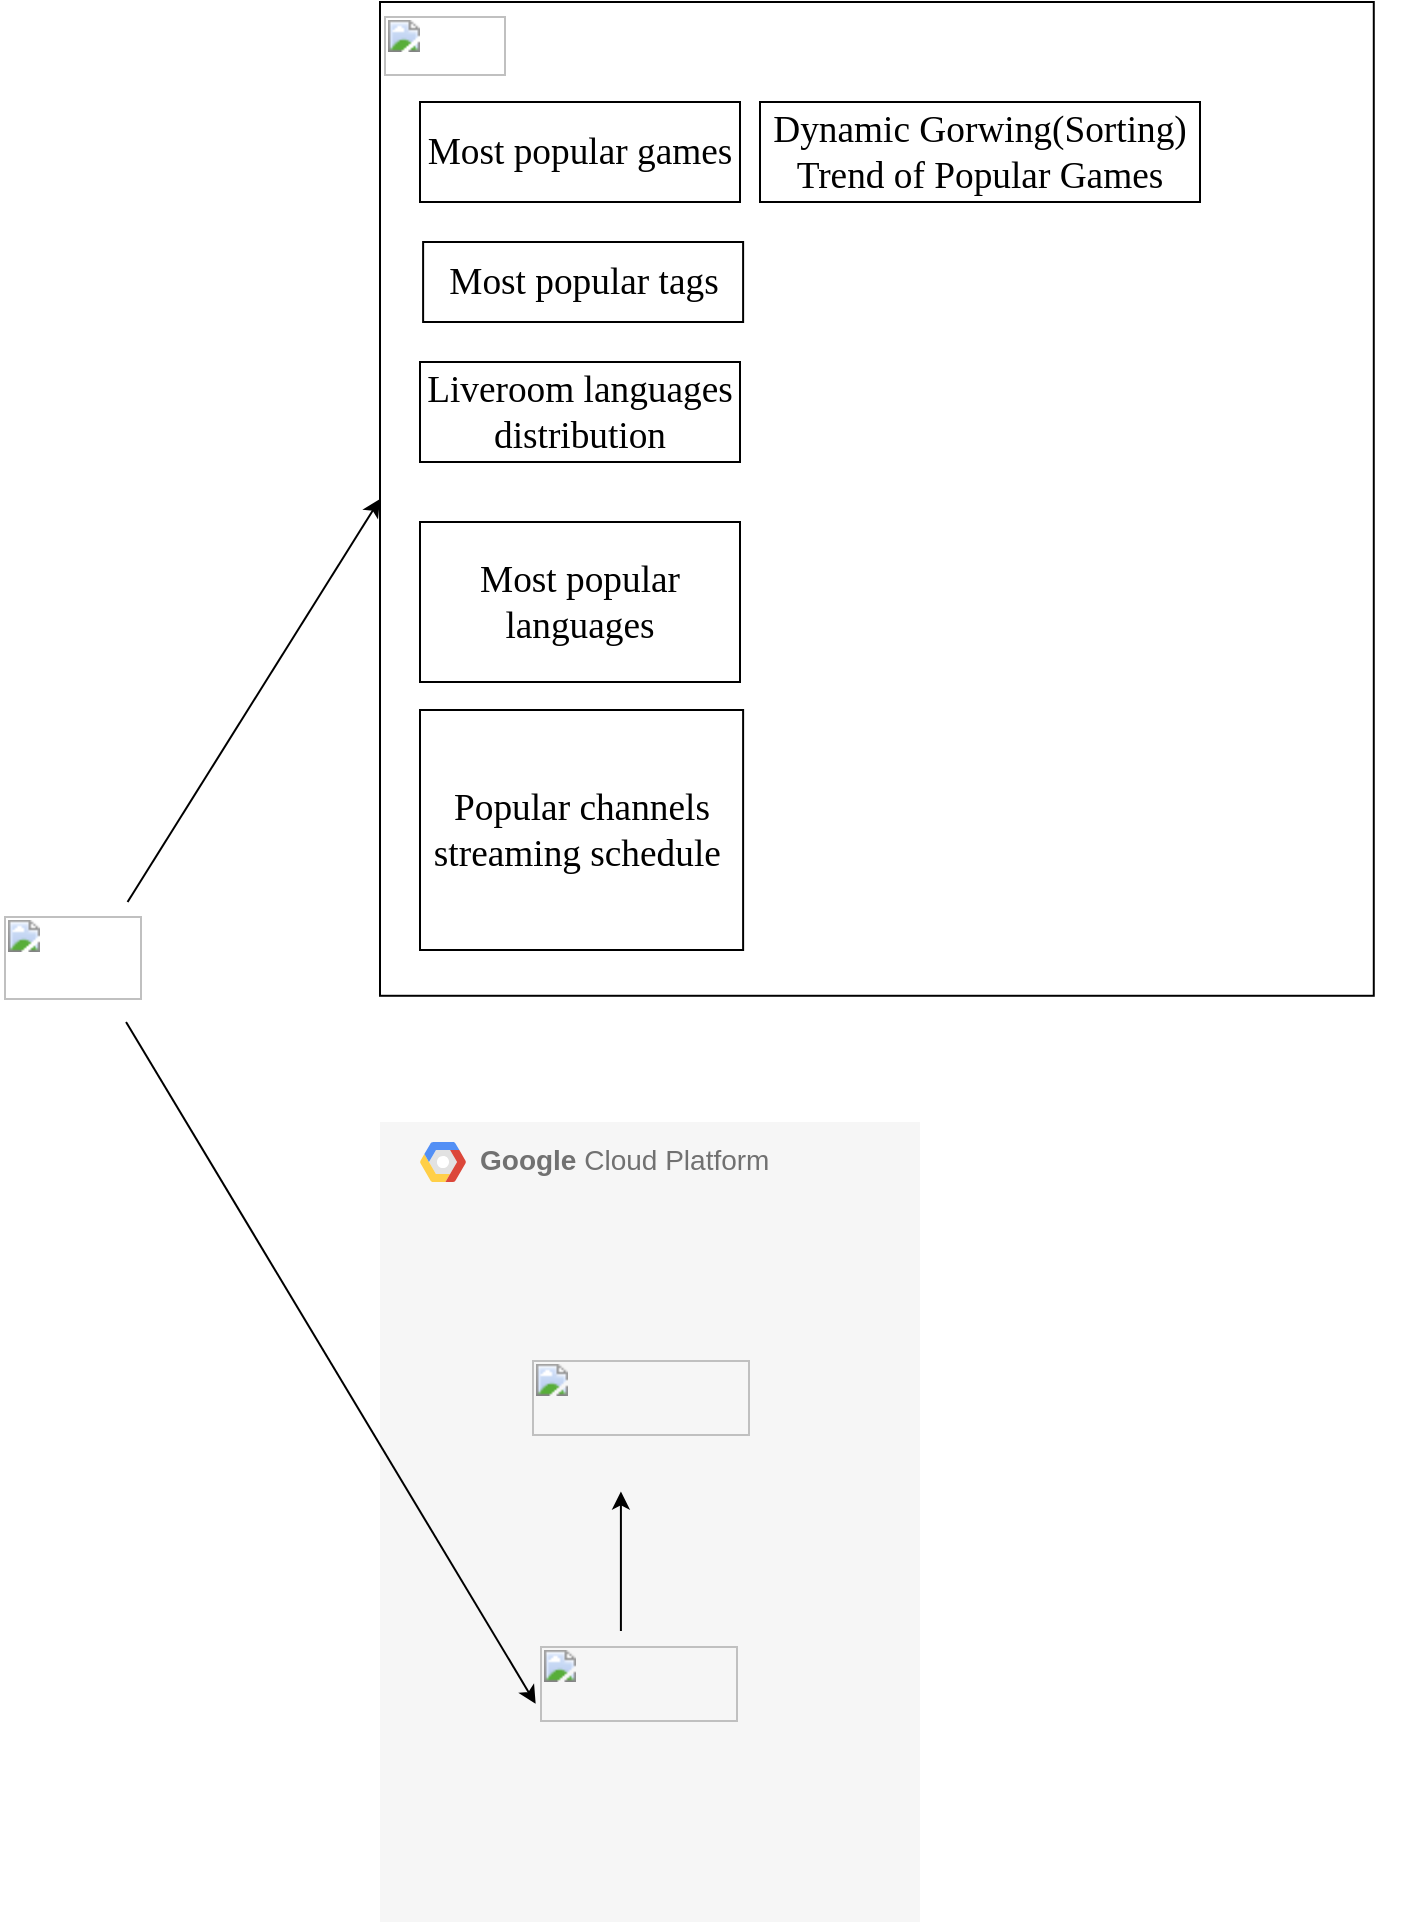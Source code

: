 <mxfile version="16.0.3" type="github">
  <diagram id="d1ab7348-05c3-a1e3-ca4d-12c340fd6b49" name="Page-1">
    <mxGraphModel dx="1557" dy="1133" grid="1" gridSize="10" guides="1" tooltips="1" connect="1" arrows="1" fold="1" page="1" pageScale="1" pageWidth="1169" pageHeight="827" background="none" math="0" shadow="0">
      <root>
        <mxCell id="0" />
        <mxCell id="1" parent="0" />
        <mxCell id="FwzKtPki3mb1ld9PXNBR-415" value="" style="group" vertex="1" connectable="0" parent="1">
          <mxGeometry x="220" width="520" height="500" as="geometry" />
        </mxCell>
        <mxCell id="FwzKtPki3mb1ld9PXNBR-412" value="" style="whiteSpace=wrap;html=1;aspect=fixed;" vertex="1" parent="FwzKtPki3mb1ld9PXNBR-415">
          <mxGeometry width="496.889" height="496.889" as="geometry" />
        </mxCell>
        <mxCell id="FwzKtPki3mb1ld9PXNBR-413" value="&lt;meta charset=&quot;utf-8&quot;&gt;&lt;b style=&quot;font-weight: normal&quot; id=&quot;docs-internal-guid-d2ad3ce6-7fff-bb0f-2b52-ee0412647c6d&quot;&gt;&lt;img width=&quot;61px;&quot; height=&quot;30px;&quot; src=&quot;https://lh4.googleusercontent.com/3M0_QrC6NOvyVFvNuZ7Qsbdb1Xkd3erEcJI-ABMaz8Opn-za4dnpS1rptQpAAXjEYj_kRNltr24Ht6fb31hB9-uftv2vhH52vJ4IoNZTPnvXo3OxmNg4O5PWSajKk8VpVLnP8qtjHtrF&quot;&gt;&lt;/b&gt;" style="text;whiteSpace=wrap;html=1;" vertex="1" parent="FwzKtPki3mb1ld9PXNBR-415">
          <mxGeometry width="120.0" height="64.103" as="geometry" />
        </mxCell>
        <mxCell id="FwzKtPki3mb1ld9PXNBR-427" value="&lt;span id=&quot;docs-internal-guid-2ce76dfb-7fff-349d-ac28-97f2d1292088&quot;&gt;&lt;p dir=&quot;ltr&quot; style=&quot;line-height: 1.2 ; margin-top: 0pt ; margin-bottom: 0pt&quot;&gt;&lt;span style=&quot;font-size: 14pt ; font-family: &amp;#34;times new roman&amp;#34; ; background-color: transparent ; vertical-align: baseline&quot;&gt;Most popular games&lt;/span&gt;&lt;/p&gt;&lt;/span&gt;" style="rounded=0;whiteSpace=wrap;html=1;" vertex="1" parent="FwzKtPki3mb1ld9PXNBR-415">
          <mxGeometry x="20" y="50" width="160" height="50" as="geometry" />
        </mxCell>
        <mxCell id="FwzKtPki3mb1ld9PXNBR-428" value="&lt;span id=&quot;docs-internal-guid-f2099569-7fff-49e5-ad49-60f66e554181&quot;&gt;&lt;p dir=&quot;ltr&quot; style=&quot;line-height: 1.2 ; margin-top: 0pt ; margin-bottom: 0pt&quot;&gt;&lt;span style=&quot;font-size: 14pt ; font-family: &amp;#34;times new roman&amp;#34; ; background-color: transparent ; vertical-align: baseline&quot;&gt;Most popular tags&lt;/span&gt;&lt;/p&gt;&lt;/span&gt;" style="rounded=0;whiteSpace=wrap;html=1;" vertex="1" parent="FwzKtPki3mb1ld9PXNBR-415">
          <mxGeometry x="21.56" y="120" width="160" height="40" as="geometry" />
        </mxCell>
        <mxCell id="FwzKtPki3mb1ld9PXNBR-429" value="&lt;span id=&quot;docs-internal-guid-b67f78e4-7fff-6282-d4a9-ceaf25853f4b&quot;&gt;&lt;p dir=&quot;ltr&quot; style=&quot;line-height: 1.2 ; margin-top: 0pt ; margin-bottom: 0pt&quot;&gt;&lt;span style=&quot;font-size: 14pt ; font-family: &amp;#34;times new roman&amp;#34; ; background-color: transparent ; vertical-align: baseline&quot;&gt;Liveroom languages distribution&lt;/span&gt;&lt;/p&gt;&lt;/span&gt;" style="rounded=0;whiteSpace=wrap;html=1;" vertex="1" parent="FwzKtPki3mb1ld9PXNBR-415">
          <mxGeometry x="20" y="180" width="160" height="50" as="geometry" />
        </mxCell>
        <mxCell id="FwzKtPki3mb1ld9PXNBR-430" value="&lt;span id=&quot;docs-internal-guid-ad0c3780-7fff-cd07-1164-dee59d45e2b9&quot;&gt;&lt;p dir=&quot;ltr&quot; style=&quot;line-height: 1.2 ; margin-top: 0pt ; margin-bottom: 0pt&quot;&gt;&lt;span style=&quot;font-size: 14pt ; font-family: &amp;#34;times new roman&amp;#34; ; background-color: transparent ; vertical-align: baseline&quot;&gt;Most popular languages&lt;/span&gt;&lt;/p&gt;&lt;/span&gt;" style="rounded=0;whiteSpace=wrap;html=1;" vertex="1" parent="FwzKtPki3mb1ld9PXNBR-415">
          <mxGeometry x="20" y="260" width="160" height="80" as="geometry" />
        </mxCell>
        <mxCell id="FwzKtPki3mb1ld9PXNBR-431" value="&lt;span id=&quot;docs-internal-guid-a5e62a4f-7fff-e1d5-d023-8a1d94ddb87b&quot;&gt;&lt;p dir=&quot;ltr&quot; style=&quot;line-height: 1.2 ; margin-top: 0pt ; margin-bottom: 0pt&quot;&gt;&lt;span style=&quot;font-size: 14pt ; font-family: &amp;#34;times new roman&amp;#34; ; background-color: transparent ; vertical-align: baseline&quot;&gt;Popular channels streaming schedule&amp;nbsp;&lt;/span&gt;&lt;/p&gt;&lt;/span&gt;" style="rounded=0;whiteSpace=wrap;html=1;" vertex="1" parent="FwzKtPki3mb1ld9PXNBR-415">
          <mxGeometry x="20" y="354" width="161.56" height="120" as="geometry" />
        </mxCell>
        <mxCell id="FwzKtPki3mb1ld9PXNBR-433" value="&lt;span id=&quot;docs-internal-guid-b67f78e4-7fff-6282-d4a9-ceaf25853f4b&quot; style=&quot;font-size: 18.667px&quot;&gt;&lt;p dir=&quot;ltr&quot; style=&quot;line-height: 1.2 ; margin-top: 0pt ; margin-bottom: 0pt&quot;&gt;&lt;font face=&quot;times new roman&quot;&gt;Dynamic Gorwing(Sorting) Trend of Popular Games&lt;/font&gt;&lt;/p&gt;&lt;/span&gt;" style="rounded=0;whiteSpace=wrap;html=1;" vertex="1" parent="FwzKtPki3mb1ld9PXNBR-415">
          <mxGeometry x="190" y="50" width="220" height="50" as="geometry" />
        </mxCell>
        <mxCell id="2" value="&lt;b&gt;Google &lt;/b&gt;Cloud Platform" style="fillColor=#F6F6F6;strokeColor=none;shadow=0;gradientColor=none;fontSize=14;align=left;spacing=10;fontColor=#717171;9E9E9E;verticalAlign=top;spacingTop=-4;fontStyle=0;spacingLeft=40;html=1;" parent="1" vertex="1">
          <mxGeometry x="220" y="560" width="270" height="400" as="geometry" />
        </mxCell>
        <mxCell id="3" value="" style="shape=mxgraph.gcp2.google_cloud_platform;fillColor=#F6F6F6;strokeColor=none;shadow=0;gradientColor=none;" parent="2" vertex="1">
          <mxGeometry width="23" height="20" relative="1" as="geometry">
            <mxPoint x="20" y="10" as="offset" />
          </mxGeometry>
        </mxCell>
        <mxCell id="FwzKtPki3mb1ld9PXNBR-416" value="&lt;meta charset=&quot;utf-8&quot;&gt;&lt;b style=&quot;font-weight: normal&quot; id=&quot;docs-internal-guid-316909c4-7fff-a354-a37e-04a39da19070&quot;&gt;&lt;img width=&quot;109px;&quot; height=&quot;38px;&quot; src=&quot;https://lh4.googleusercontent.com/LxayjPjzjKkCL0HYA65VXoyyoOscfMtLdCUFHOa9yM1X0BcX8T2q-nmVEjxp1F3qQI8b09Z7yQ7Oi-YrYqKAyorxqajZQehFD1gsuJcjzZGV7gm6len-y3f4YwtNdV7CPeT-UqFcx-w3&quot;&gt;&lt;/b&gt;" style="text;whiteSpace=wrap;html=1;" vertex="1" parent="2">
          <mxGeometry x="74.273" y="112.001" width="92.368" height="72.727" as="geometry" />
        </mxCell>
        <mxCell id="FwzKtPki3mb1ld9PXNBR-426" style="edgeStyle=none;rounded=0;orthogonalLoop=1;jettySize=auto;html=1;exitX=0.5;exitY=0;exitDx=0;exitDy=0;entryX=0.5;entryY=1;entryDx=0;entryDy=0;startArrow=none;startFill=0;endArrow=classic;endFill=1;" edge="1" parent="2" source="FwzKtPki3mb1ld9PXNBR-417" target="FwzKtPki3mb1ld9PXNBR-416">
          <mxGeometry relative="1" as="geometry" />
        </mxCell>
        <mxCell id="FwzKtPki3mb1ld9PXNBR-417" value="&lt;meta charset=&quot;utf-8&quot;&gt;&lt;b style=&quot;font-weight: normal&quot; id=&quot;docs-internal-guid-be7de013-7fff-e863-e018-794752b9adc6&quot;&gt;&lt;img width=&quot;99px;&quot; height=&quot;38px;&quot; src=&quot;https://lh4.googleusercontent.com/p6YRfAzZ8uXK-DK0cqEtbSDvuzZEOvNlf43y3y0LMpIiRHml8wVQ-_PGyCu_Ihr4Py0xikhgj9YvjcO5uYjP1bFE-3CY24jQOp2UOvnxXTiE6FW6G4hS2_1EoFUIKpSK_PI-m5OdvvJZ&quot;&gt;&lt;/b&gt;" style="text;whiteSpace=wrap;html=1;" vertex="1" parent="2">
          <mxGeometry x="77.826" y="254.539" width="85.263" height="72.727" as="geometry" />
        </mxCell>
        <mxCell id="FwzKtPki3mb1ld9PXNBR-423" style="rounded=0;orthogonalLoop=1;jettySize=auto;html=1;entryX=0;entryY=0.5;entryDx=0;entryDy=0;" edge="1" parent="1" source="FwzKtPki3mb1ld9PXNBR-422" target="FwzKtPki3mb1ld9PXNBR-417">
          <mxGeometry relative="1" as="geometry" />
        </mxCell>
        <mxCell id="FwzKtPki3mb1ld9PXNBR-432" style="edgeStyle=none;rounded=0;orthogonalLoop=1;jettySize=auto;html=1;entryX=0;entryY=0.5;entryDx=0;entryDy=0;startArrow=none;startFill=0;endArrow=classic;endFill=1;" edge="1" parent="1" source="FwzKtPki3mb1ld9PXNBR-422" target="FwzKtPki3mb1ld9PXNBR-412">
          <mxGeometry relative="1" as="geometry" />
        </mxCell>
        <mxCell id="FwzKtPki3mb1ld9PXNBR-422" value="&lt;meta charset=&quot;utf-8&quot;&gt;&lt;b style=&quot;font-weight: normal&quot; id=&quot;docs-internal-guid-10e85950-7fff-221c-757d-98746445bb83&quot;&gt;&lt;img width=&quot;69px;&quot; height=&quot;42px;&quot; src=&quot;https://lh4.googleusercontent.com/X52n6nIi6jDqoepzxWdQs9FHmvJdhyaC0_WNMeD2bkYeshL-ofyDqp7nEUyaDXw-bSMHPeZ2HCtH1UnEVc7JYRm8Pd8ADoOUmh9U-MvJmXZkl06Tbhu9JHNu4-7Vtsmsyg2eG3Eg_0I-&quot;&gt;&lt;/b&gt;" style="text;whiteSpace=wrap;html=1;" vertex="1" parent="1">
          <mxGeometry x="30" y="450" width="90" height="60" as="geometry" />
        </mxCell>
      </root>
    </mxGraphModel>
  </diagram>
</mxfile>
